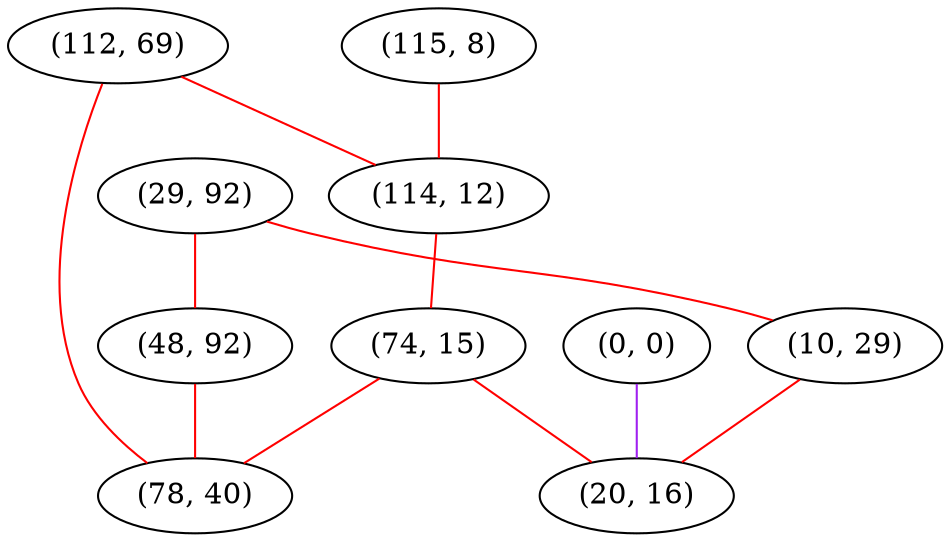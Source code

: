 graph "" {
"(115, 8)";
"(29, 92)";
"(0, 0)";
"(112, 69)";
"(114, 12)";
"(48, 92)";
"(74, 15)";
"(10, 29)";
"(78, 40)";
"(20, 16)";
"(115, 8)" -- "(114, 12)"  [color=red, key=0, weight=1];
"(29, 92)" -- "(10, 29)"  [color=red, key=0, weight=1];
"(29, 92)" -- "(48, 92)"  [color=red, key=0, weight=1];
"(0, 0)" -- "(20, 16)"  [color=purple, key=0, weight=4];
"(112, 69)" -- "(114, 12)"  [color=red, key=0, weight=1];
"(112, 69)" -- "(78, 40)"  [color=red, key=0, weight=1];
"(114, 12)" -- "(74, 15)"  [color=red, key=0, weight=1];
"(48, 92)" -- "(78, 40)"  [color=red, key=0, weight=1];
"(74, 15)" -- "(78, 40)"  [color=red, key=0, weight=1];
"(74, 15)" -- "(20, 16)"  [color=red, key=0, weight=1];
"(10, 29)" -- "(20, 16)"  [color=red, key=0, weight=1];
}
